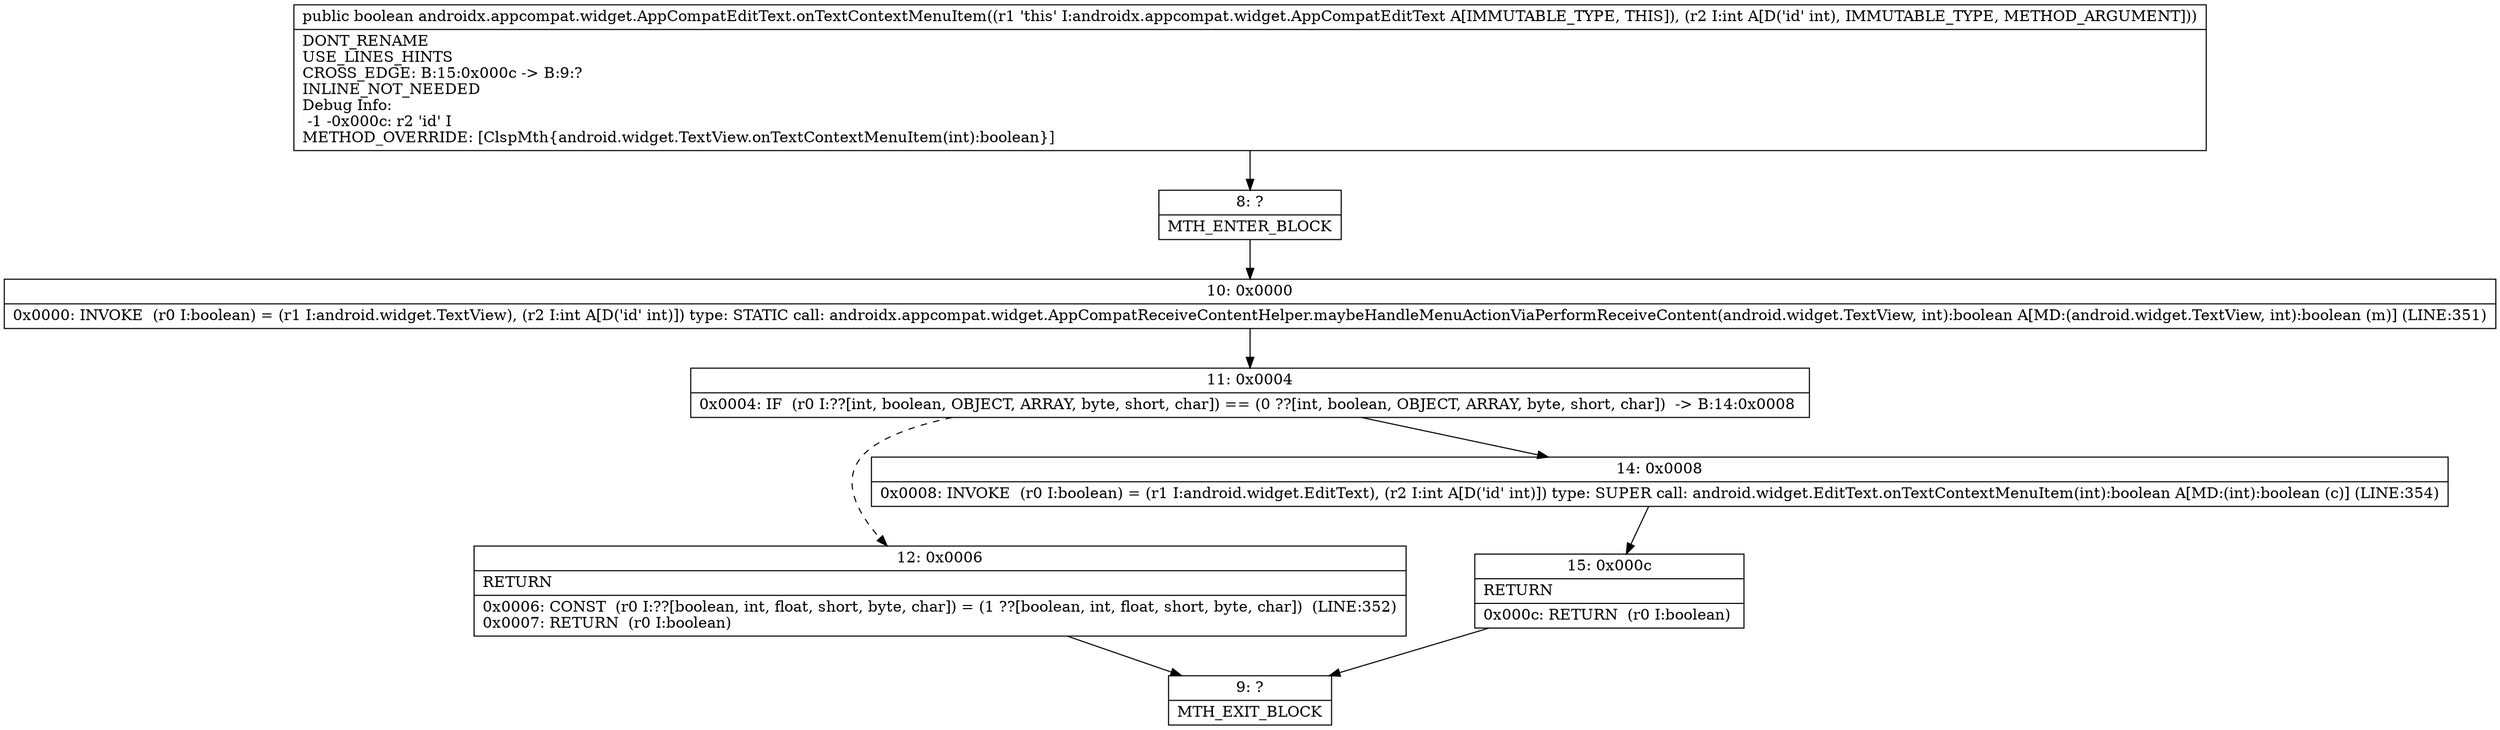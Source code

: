 digraph "CFG forandroidx.appcompat.widget.AppCompatEditText.onTextContextMenuItem(I)Z" {
Node_8 [shape=record,label="{8\:\ ?|MTH_ENTER_BLOCK\l}"];
Node_10 [shape=record,label="{10\:\ 0x0000|0x0000: INVOKE  (r0 I:boolean) = (r1 I:android.widget.TextView), (r2 I:int A[D('id' int)]) type: STATIC call: androidx.appcompat.widget.AppCompatReceiveContentHelper.maybeHandleMenuActionViaPerformReceiveContent(android.widget.TextView, int):boolean A[MD:(android.widget.TextView, int):boolean (m)] (LINE:351)\l}"];
Node_11 [shape=record,label="{11\:\ 0x0004|0x0004: IF  (r0 I:??[int, boolean, OBJECT, ARRAY, byte, short, char]) == (0 ??[int, boolean, OBJECT, ARRAY, byte, short, char])  \-\> B:14:0x0008 \l}"];
Node_12 [shape=record,label="{12\:\ 0x0006|RETURN\l|0x0006: CONST  (r0 I:??[boolean, int, float, short, byte, char]) = (1 ??[boolean, int, float, short, byte, char])  (LINE:352)\l0x0007: RETURN  (r0 I:boolean) \l}"];
Node_9 [shape=record,label="{9\:\ ?|MTH_EXIT_BLOCK\l}"];
Node_14 [shape=record,label="{14\:\ 0x0008|0x0008: INVOKE  (r0 I:boolean) = (r1 I:android.widget.EditText), (r2 I:int A[D('id' int)]) type: SUPER call: android.widget.EditText.onTextContextMenuItem(int):boolean A[MD:(int):boolean (c)] (LINE:354)\l}"];
Node_15 [shape=record,label="{15\:\ 0x000c|RETURN\l|0x000c: RETURN  (r0 I:boolean) \l}"];
MethodNode[shape=record,label="{public boolean androidx.appcompat.widget.AppCompatEditText.onTextContextMenuItem((r1 'this' I:androidx.appcompat.widget.AppCompatEditText A[IMMUTABLE_TYPE, THIS]), (r2 I:int A[D('id' int), IMMUTABLE_TYPE, METHOD_ARGUMENT]))  | DONT_RENAME\lUSE_LINES_HINTS\lCROSS_EDGE: B:15:0x000c \-\> B:9:?\lINLINE_NOT_NEEDED\lDebug Info:\l  \-1 \-0x000c: r2 'id' I\lMETHOD_OVERRIDE: [ClspMth\{android.widget.TextView.onTextContextMenuItem(int):boolean\}]\l}"];
MethodNode -> Node_8;Node_8 -> Node_10;
Node_10 -> Node_11;
Node_11 -> Node_12[style=dashed];
Node_11 -> Node_14;
Node_12 -> Node_9;
Node_14 -> Node_15;
Node_15 -> Node_9;
}

